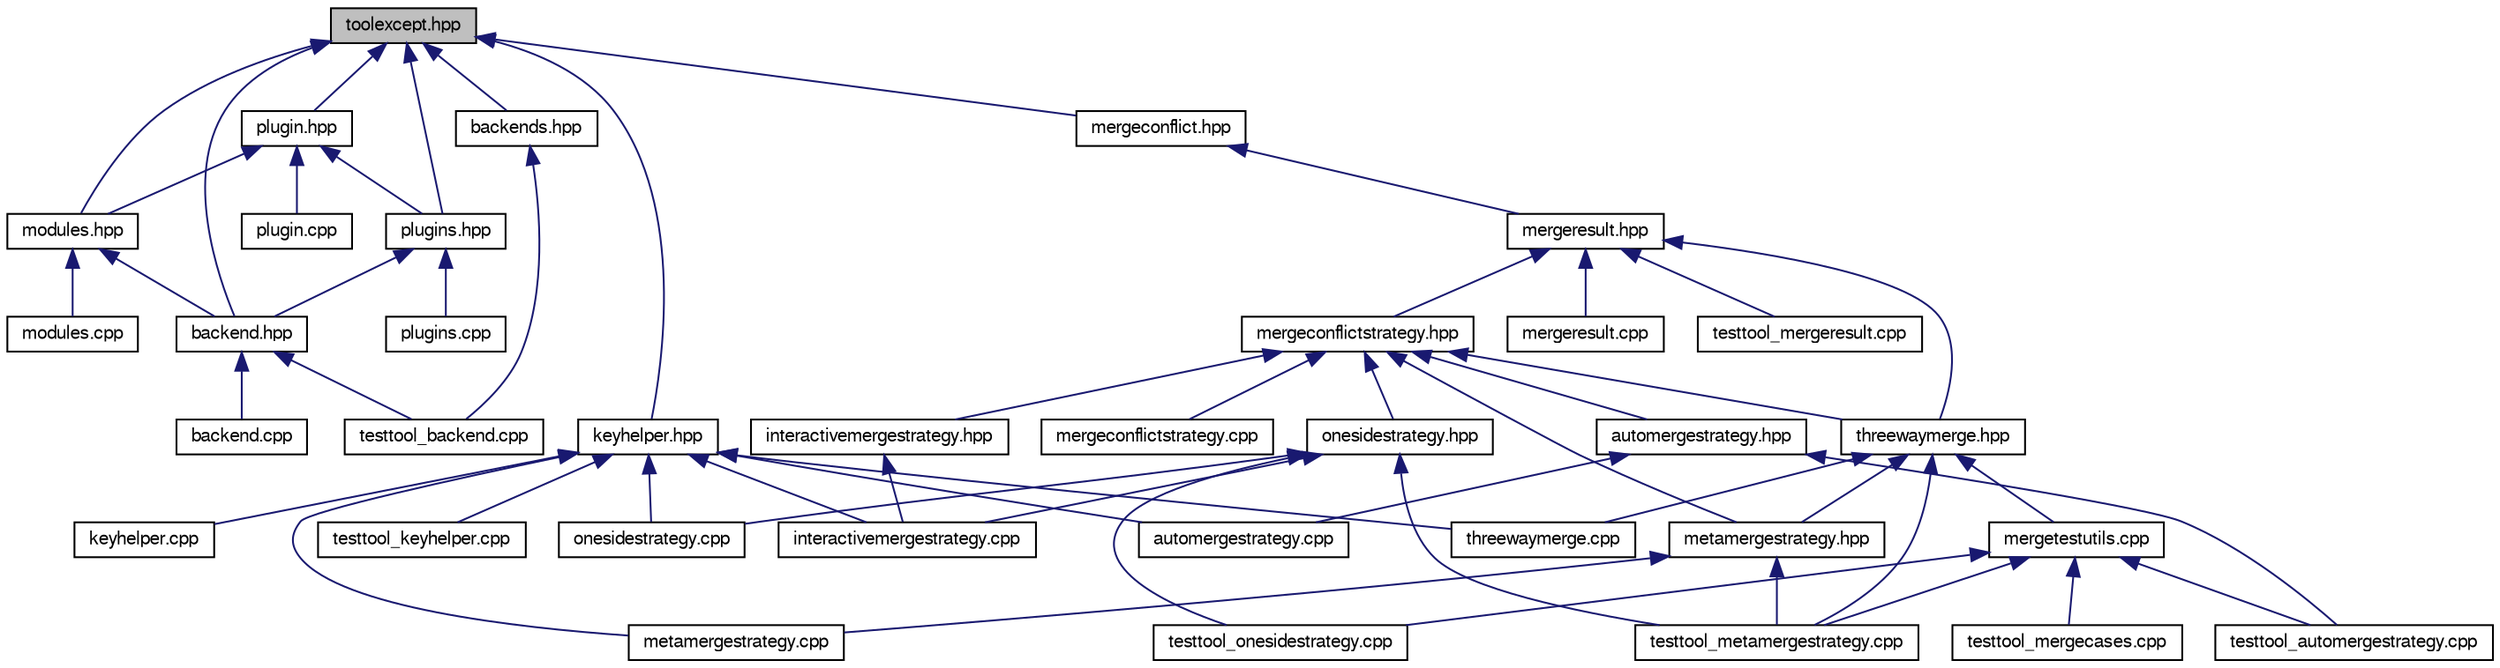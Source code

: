 digraph "toolexcept.hpp"
{
  edge [fontname="FreeSans",fontsize="10",labelfontname="FreeSans",labelfontsize="10"];
  node [fontname="FreeSans",fontsize="10",shape=record];
  Node1 [label="toolexcept.hpp",height=0.2,width=0.4,color="black", fillcolor="grey75", style="filled" fontcolor="black"];
  Node1 -> Node2 [dir="back",color="midnightblue",fontsize="10",style="solid",fontname="FreeSans"];
  Node2 [label="backend.hpp",height=0.2,width=0.4,color="black", fillcolor="white", style="filled",URL="$backend_8hpp.html",tooltip="Implements a way to build and deal with a backend."];
  Node2 -> Node3 [dir="back",color="midnightblue",fontsize="10",style="solid",fontname="FreeSans"];
  Node3 [label="backend.cpp",height=0.2,width=0.4,color="black", fillcolor="white", style="filled",URL="$src_2backend_8cpp.html",tooltip="Implementation of backend."];
  Node2 -> Node4 [dir="back",color="midnightblue",fontsize="10",style="solid",fontname="FreeSans"];
  Node4 [label="testtool_backend.cpp",height=0.2,width=0.4,color="black", fillcolor="white", style="filled",URL="$testtool__backend_8cpp.html",tooltip="Tests for the Backend class."];
  Node1 -> Node5 [dir="back",color="midnightblue",fontsize="10",style="solid",fontname="FreeSans"];
  Node5 [label="backends.hpp",height=0.2,width=0.4,color="black", fillcolor="white", style="filled",URL="$backends_8hpp.html",tooltip="Allows one to list all available backends."];
  Node5 -> Node4 [dir="back",color="midnightblue",fontsize="10",style="solid",fontname="FreeSans"];
  Node1 -> Node6 [dir="back",color="midnightblue",fontsize="10",style="solid",fontname="FreeSans"];
  Node6 [label="keyhelper.hpp",height=0.2,width=0.4,color="black", fillcolor="white", style="filled",URL="$keyhelper_8hpp.html",tooltip="Key helper functions."];
  Node6 -> Node7 [dir="back",color="midnightblue",fontsize="10",style="solid",fontname="FreeSans"];
  Node7 [label="keyhelper.cpp",height=0.2,width=0.4,color="black", fillcolor="white", style="filled",URL="$keyhelper_8cpp.html",tooltip="Key helper functions."];
  Node6 -> Node8 [dir="back",color="midnightblue",fontsize="10",style="solid",fontname="FreeSans"];
  Node8 [label="automergestrategy.cpp",height=0.2,width=0.4,color="black", fillcolor="white", style="filled",URL="$automergestrategy_8cpp.html",tooltip="Implementation of AutoMergeStrategy."];
  Node6 -> Node9 [dir="back",color="midnightblue",fontsize="10",style="solid",fontname="FreeSans"];
  Node9 [label="interactivemergestrategy.cpp",height=0.2,width=0.4,color="black", fillcolor="white", style="filled",URL="$interactivemergestrategy_8cpp.html",tooltip="Implementation of InteractiveMergeStrategy."];
  Node6 -> Node10 [dir="back",color="midnightblue",fontsize="10",style="solid",fontname="FreeSans"];
  Node10 [label="metamergestrategy.cpp",height=0.2,width=0.4,color="black", fillcolor="white", style="filled",URL="$metamergestrategy_8cpp.html",tooltip="Implementation of MetaMergeStrategy."];
  Node6 -> Node11 [dir="back",color="midnightblue",fontsize="10",style="solid",fontname="FreeSans"];
  Node11 [label="onesidestrategy.cpp",height=0.2,width=0.4,color="black", fillcolor="white", style="filled",URL="$onesidestrategy_8cpp.html",tooltip="Implementation of OneSideStrategy."];
  Node6 -> Node12 [dir="back",color="midnightblue",fontsize="10",style="solid",fontname="FreeSans"];
  Node12 [label="threewaymerge.cpp",height=0.2,width=0.4,color="black", fillcolor="white", style="filled",URL="$threewaymerge_8cpp.html",tooltip="Implementation of ThreeWayMerge."];
  Node6 -> Node13 [dir="back",color="midnightblue",fontsize="10",style="solid",fontname="FreeSans"];
  Node13 [label="testtool_keyhelper.cpp",height=0.2,width=0.4,color="black", fillcolor="white", style="filled",URL="$testtool__keyhelper_8cpp.html",tooltip="Tests for the key helper."];
  Node1 -> Node14 [dir="back",color="midnightblue",fontsize="10",style="solid",fontname="FreeSans"];
  Node14 [label="mergeconflict.hpp",height=0.2,width=0.4,color="black", fillcolor="white", style="filled",URL="$mergeconflict_8hpp.html",tooltip="Models a merge conflict."];
  Node14 -> Node15 [dir="back",color="midnightblue",fontsize="10",style="solid",fontname="FreeSans"];
  Node15 [label="mergeresult.hpp",height=0.2,width=0.4,color="black", fillcolor="white", style="filled",URL="$mergeresult_8hpp.html",tooltip="Class modelling the result of a three way merge."];
  Node15 -> Node16 [dir="back",color="midnightblue",fontsize="10",style="solid",fontname="FreeSans"];
  Node16 [label="mergeconflictstrategy.hpp",height=0.2,width=0.4,color="black", fillcolor="white", style="filled",URL="$mergeconflictstrategy_8hpp.html",tooltip="Interface for a MergeConflictStrategy."];
  Node16 -> Node17 [dir="back",color="midnightblue",fontsize="10",style="solid",fontname="FreeSans"];
  Node17 [label="automergestrategy.hpp",height=0.2,width=0.4,color="black", fillcolor="white", style="filled",URL="$automergestrategy_8hpp.html",tooltip="A strategy for taking the value of."];
  Node17 -> Node8 [dir="back",color="midnightblue",fontsize="10",style="solid",fontname="FreeSans"];
  Node17 -> Node18 [dir="back",color="midnightblue",fontsize="10",style="solid",fontname="FreeSans"];
  Node18 [label="testtool_automergestrategy.cpp",height=0.2,width=0.4,color="black", fillcolor="white", style="filled",URL="$testtool__automergestrategy_8cpp.html",tooltip="Tests for the AutoMergeStrategy."];
  Node16 -> Node19 [dir="back",color="midnightblue",fontsize="10",style="solid",fontname="FreeSans"];
  Node19 [label="interactivemergestrategy.hpp",height=0.2,width=0.4,color="black", fillcolor="white", style="filled",URL="$interactivemergestrategy_8hpp.html",tooltip="Interactive merge strategy asking for user input at each step."];
  Node19 -> Node9 [dir="back",color="midnightblue",fontsize="10",style="solid",fontname="FreeSans"];
  Node16 -> Node20 [dir="back",color="midnightblue",fontsize="10",style="solid",fontname="FreeSans"];
  Node20 [label="metamergestrategy.hpp",height=0.2,width=0.4,color="black", fillcolor="white", style="filled",URL="$metamergestrategy_8hpp.html",tooltip="Applies a MergeConflictStrategy on the meta keys."];
  Node20 -> Node10 [dir="back",color="midnightblue",fontsize="10",style="solid",fontname="FreeSans"];
  Node20 -> Node21 [dir="back",color="midnightblue",fontsize="10",style="solid",fontname="FreeSans"];
  Node21 [label="testtool_metamergestrategy.cpp",height=0.2,width=0.4,color="black", fillcolor="white", style="filled",URL="$testtool__metamergestrategy_8cpp.html",tooltip="Tests for the MetaMergeStrategy."];
  Node16 -> Node22 [dir="back",color="midnightblue",fontsize="10",style="solid",fontname="FreeSans"];
  Node22 [label="onesidestrategy.hpp",height=0.2,width=0.4,color="black", fillcolor="white", style="filled",URL="$onesidestrategy_8hpp.html",tooltip="A strategy which always takes the value from one side."];
  Node22 -> Node9 [dir="back",color="midnightblue",fontsize="10",style="solid",fontname="FreeSans"];
  Node22 -> Node11 [dir="back",color="midnightblue",fontsize="10",style="solid",fontname="FreeSans"];
  Node22 -> Node21 [dir="back",color="midnightblue",fontsize="10",style="solid",fontname="FreeSans"];
  Node22 -> Node23 [dir="back",color="midnightblue",fontsize="10",style="solid",fontname="FreeSans"];
  Node23 [label="testtool_onesidestrategy.cpp",height=0.2,width=0.4,color="black", fillcolor="white", style="filled",URL="$testtool__onesidestrategy_8cpp.html",tooltip="Tests for the OneSideStrategy."];
  Node16 -> Node24 [dir="back",color="midnightblue",fontsize="10",style="solid",fontname="FreeSans"];
  Node24 [label="threewaymerge.hpp",height=0.2,width=0.4,color="black", fillcolor="white", style="filled",URL="$threewaymerge_8hpp.html",tooltip="Implements a way to build and deal with a backend."];
  Node24 -> Node20 [dir="back",color="midnightblue",fontsize="10",style="solid",fontname="FreeSans"];
  Node24 -> Node12 [dir="back",color="midnightblue",fontsize="10",style="solid",fontname="FreeSans"];
  Node24 -> Node25 [dir="back",color="midnightblue",fontsize="10",style="solid",fontname="FreeSans"];
  Node25 [label="mergetestutils.cpp",height=0.2,width=0.4,color="black", fillcolor="white", style="filled",URL="$mergetestutils_8cpp.html",tooltip="Implements a helper class for merge related tests."];
  Node25 -> Node18 [dir="back",color="midnightblue",fontsize="10",style="solid",fontname="FreeSans"];
  Node25 -> Node26 [dir="back",color="midnightblue",fontsize="10",style="solid",fontname="FreeSans"];
  Node26 [label="testtool_mergecases.cpp",height=0.2,width=0.4,color="black", fillcolor="white", style="filled",URL="$testtool__mergecases_8cpp.html",tooltip="Tests for the ThreeWayMerge."];
  Node25 -> Node21 [dir="back",color="midnightblue",fontsize="10",style="solid",fontname="FreeSans"];
  Node25 -> Node23 [dir="back",color="midnightblue",fontsize="10",style="solid",fontname="FreeSans"];
  Node24 -> Node21 [dir="back",color="midnightblue",fontsize="10",style="solid",fontname="FreeSans"];
  Node16 -> Node27 [dir="back",color="midnightblue",fontsize="10",style="solid",fontname="FreeSans"];
  Node27 [label="mergeconflictstrategy.cpp",height=0.2,width=0.4,color="black", fillcolor="white", style="filled",URL="$mergeconflictstrategy_8cpp.html",tooltip="Implementation of MergeConflictStrategy."];
  Node15 -> Node24 [dir="back",color="midnightblue",fontsize="10",style="solid",fontname="FreeSans"];
  Node15 -> Node28 [dir="back",color="midnightblue",fontsize="10",style="solid",fontname="FreeSans"];
  Node28 [label="mergeresult.cpp",height=0.2,width=0.4,color="black", fillcolor="white", style="filled",URL="$mergeresult_8cpp.html",tooltip="Implementation of MergeResult."];
  Node15 -> Node29 [dir="back",color="midnightblue",fontsize="10",style="solid",fontname="FreeSans"];
  Node29 [label="testtool_mergeresult.cpp",height=0.2,width=0.4,color="black", fillcolor="white", style="filled",URL="$testtool__mergeresult_8cpp.html",tooltip="Tests for the Mergeresult class."];
  Node1 -> Node30 [dir="back",color="midnightblue",fontsize="10",style="solid",fontname="FreeSans"];
  Node30 [label="modules.hpp",height=0.2,width=0.4,color="black", fillcolor="white", style="filled",URL="$modules_8hpp.html",tooltip="Allows one to load plugins."];
  Node30 -> Node2 [dir="back",color="midnightblue",fontsize="10",style="solid",fontname="FreeSans"];
  Node30 -> Node31 [dir="back",color="midnightblue",fontsize="10",style="solid",fontname="FreeSans"];
  Node31 [label="modules.cpp",height=0.2,width=0.4,color="black", fillcolor="white", style="filled",URL="$modules_8cpp.html",tooltip="Implementation of module loading."];
  Node1 -> Node32 [dir="back",color="midnightblue",fontsize="10",style="solid",fontname="FreeSans"];
  Node32 [label="plugin.hpp",height=0.2,width=0.4,color="black", fillcolor="white", style="filled",URL="$plugin_8hpp.html",tooltip="Header file of plugin."];
  Node32 -> Node30 [dir="back",color="midnightblue",fontsize="10",style="solid",fontname="FreeSans"];
  Node32 -> Node33 [dir="back",color="midnightblue",fontsize="10",style="solid",fontname="FreeSans"];
  Node33 [label="plugins.hpp",height=0.2,width=0.4,color="black", fillcolor="white", style="filled",URL="$plugins_8hpp.html",tooltip="Implementation of get/set and error plugins."];
  Node33 -> Node2 [dir="back",color="midnightblue",fontsize="10",style="solid",fontname="FreeSans"];
  Node33 -> Node34 [dir="back",color="midnightblue",fontsize="10",style="solid",fontname="FreeSans"];
  Node34 [label="plugins.cpp",height=0.2,width=0.4,color="black", fillcolor="white", style="filled",URL="$plugins_8cpp.html",tooltip="Implementation of set/get/error plugins."];
  Node32 -> Node35 [dir="back",color="midnightblue",fontsize="10",style="solid",fontname="FreeSans"];
  Node35 [label="plugin.cpp",height=0.2,width=0.4,color="black", fillcolor="white", style="filled",URL="$plugin_8cpp.html",tooltip="Implementation of plugin."];
  Node1 -> Node33 [dir="back",color="midnightblue",fontsize="10",style="solid",fontname="FreeSans"];
}
